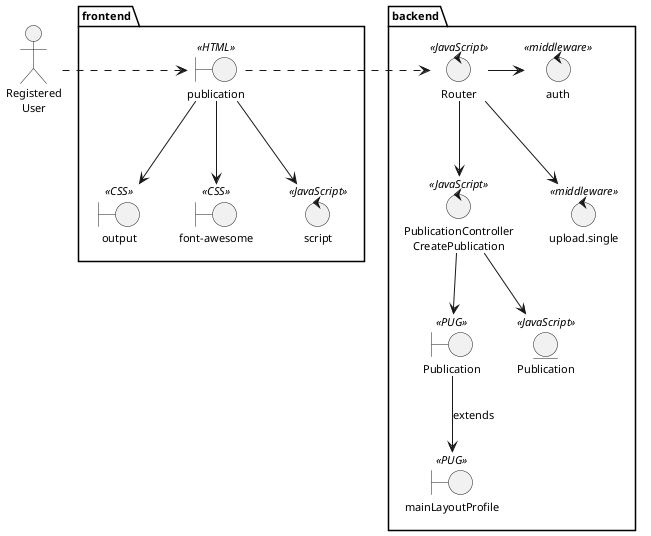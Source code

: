 @startuml
skinparam style strictuml
skinparam defaultTextAlignment center
skinparam defaultFontSize 11

actor "Registered\nUser" as UserReg

' This is a comment on a single line
package backend {
    boundary "Publication" as PublicationDetailView << PUG >>
    boundary "mainLayoutProfile" as mainLayoutProfileView << PUG >>
    control "PublicationController\nCreatePublication" as CreatePublicationController << JavaScript >>
    control Router << JavaScript >>
    control auth << middleware >>
    control "upload.single" as uploadSingle << middleware >>
    entity Publication << JavaScript >>
}

package frontend {
    boundary "publication" as PublicationHtml << HTML >>
    boundary "output" as outputCss << CSS >>
    boundary "font-awesome" as fontCss << CSS >>
    control script << JavaScript >>
}

UserReg .r.> PublicationHtml
PublicationHtml -d-> outputCss
PublicationHtml -d-> fontCss
PublicationHtml -d-> script
PublicationHtml .r.> Router
Router -> auth
Router -d-> uploadSingle
Router -d-> CreatePublicationController
CreatePublicationController -d-> PublicationDetailView
CreatePublicationController -d-> Publication
PublicationDetailView -d-> mainLayoutProfileView: extends

@enduml